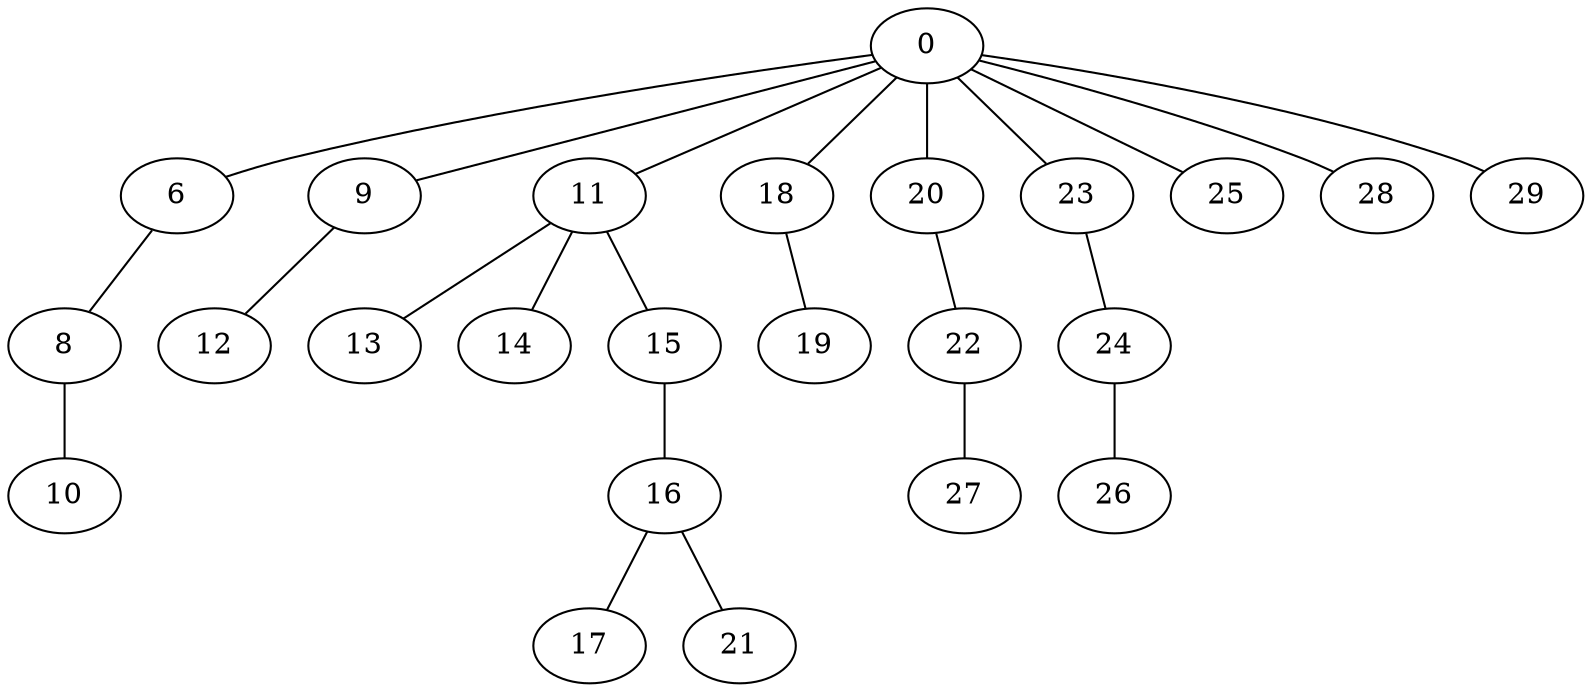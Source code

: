 graph {
    0 -- 6;
    0 -- 9;
    0 -- 11;
    0 -- 18;
    0 -- 20;
    0 -- 23;
    0 -- 25;
    0 -- 28;
    0 -- 29;
    23 -- 24;
    24 -- 26;
    20 -- 22;
    22 -- 27;
    18 -- 19;
    11 -- 13;
    11 -- 14;
    11 -- 15;
    15 -- 16;
    16 -- 17;
    16 -- 21;
    9 -- 12;
    6 -- 8;
    8 -- 10;
}